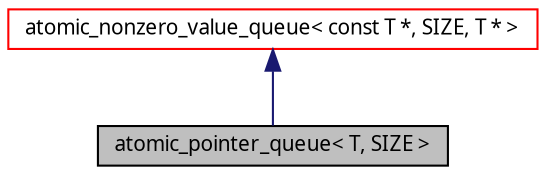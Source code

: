 digraph G
{
  edge [fontname="FreeSans.ttf",fontsize=10,labelfontname="FreeSans.ttf",labelfontsize=10];
  node [fontname="FreeSans.ttf",fontsize=10,shape=record];
  Node1 [label="atomic_pointer_queue\< T, SIZE \>",height=0.2,width=0.4,color="black", fillcolor="grey75", style="filled" fontcolor="black"];
  Node2 -> Node1 [dir=back,color="midnightblue",fontsize=10,style="solid",fontname="FreeSans.ttf"];
  Node2 [label="atomic_nonzero_value_queue\< const T *, SIZE, T * \>",height=0.2,width=0.4,color="red", fillcolor="white", style="filled",URL="$classatomic__nonzero__value__queue.html"];
}
